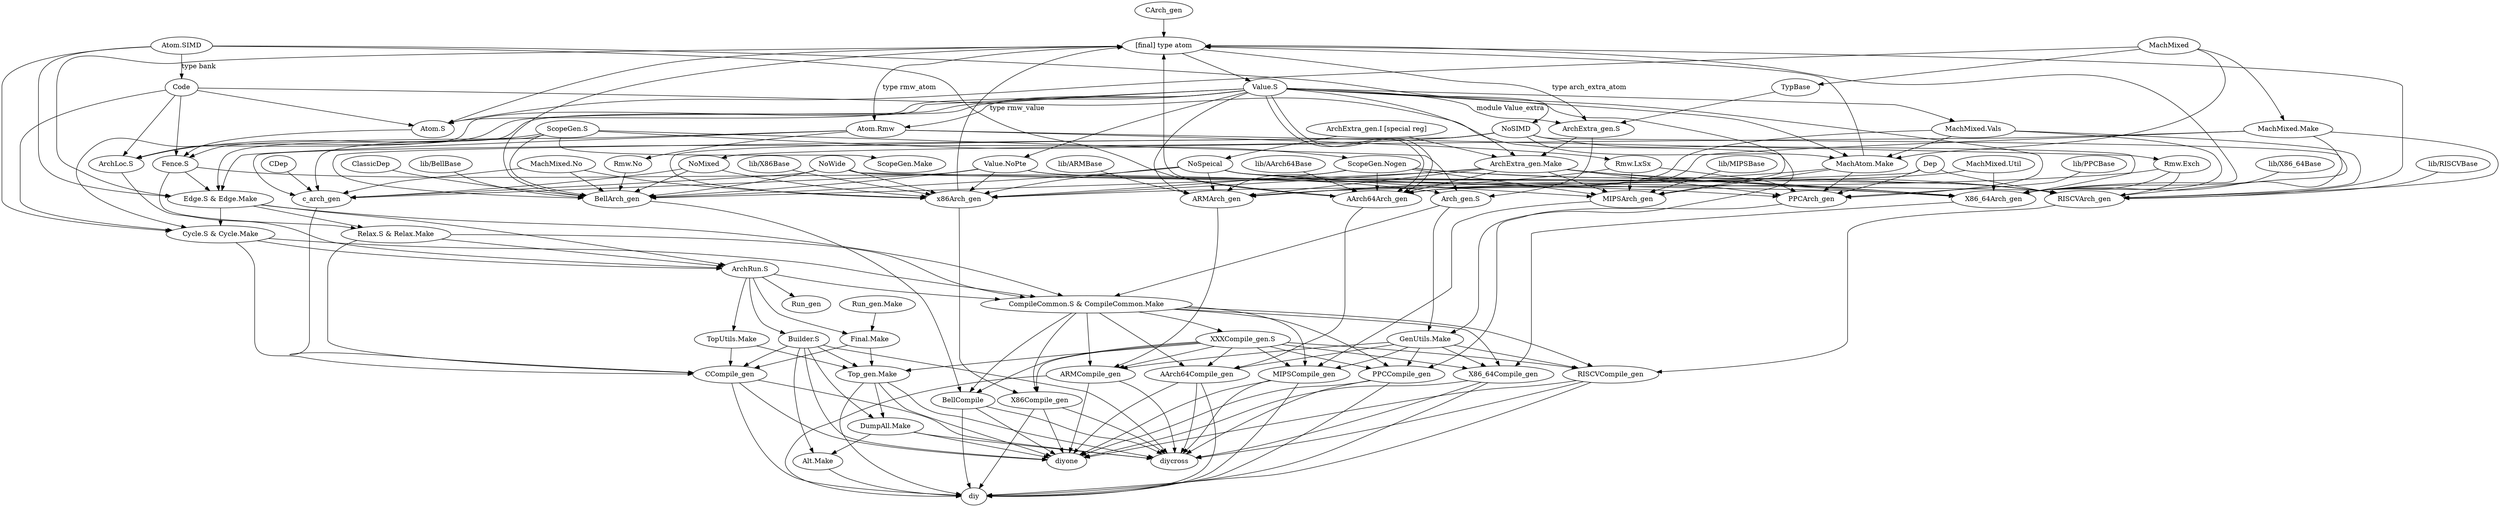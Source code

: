 digraph graphname {
  type_atom [label = "[final] type atom"]
  value [label = "Value.S"]
  no_pte [label = "Value.NoPte"]
  type_atom -> value
  value -> no_pte

  code [label = "Code"]
  simd [label = "Atom.SIMD"]
  simd -> code [label = "type bank" ]

  no_simd [label = "NoSIMD"]
  simd -> no_simd

  mach_mixed [label = "MachMixed"]
  atom [label = "Atom.S"]
  type_atom -> atom
  value -> atom
  mach_mixed -> atom
  code -> atom

  mach_mixed_make [label = "MachMixed.Make"]
  mach_mixed -> mach_mixed_make

  no_mixed [label = "NoMixed"]
  mach_mixed_make -> no_mixed

  vals [label = "MachMixed.Vals"]
  value -> vals

  mach_mixed_no [label = "MachMixed.No"]
  mach_mixed_util [label = "MachMixed.Util"]

  mach_atom [label = "MachAtom.Make"]
  no_simd -> mach_atom
  value -> mach_atom
  mach_mixed -> mach_atom
  vals -> mach_atom
  mach_atom -> type_atom

  rmw [label = "Atom.Rmw"]
  value -> rmw [label = "type rmw_value"]
  type_atom -> rmw [label = "type rmw_atom"]

  no_rmw [label = "Rmw.No"]
  rmw -> no_rmw

  lxsx [label = "Rmw.LxSx"]
  rmw -> lxsx

  exch [label = "Rmw.Exch"]
  rmw -> exch

  no_wide [label = "NoWide"]

  fence [label = "Fence.S"]
  atom -> fence
  code -> fence
  rmw -> fence

  typ_base [label = "TypBase"]
  mach_mixed -> typ_base

  edge_make [label = "Edge.S & Edge.Make"]
  type_atom -> edge_make
  value -> edge_make
  simd -> edge_make
  fence -> edge_make
  rmw -> edge_make

  cycle [label = "Cycle.S & Cycle.Make"]
  edge_make -> cycle
  simd -> cycle
  value -> cycle
  code -> cycle

  special [label = "ArchExtra_gen.I [special reg]"]
  arch_extra_gen [label = "ArchExtra_gen.S"]
  value -> arch_extra_gen [label = "module Value_extra"]
  type_atom -> arch_extra_gen [label = "type arch_extra_atom"]
  typ_base -> arch_extra_gen

  no_special [label = "NoSpeical"]
  special -> no_special

  arch_extra_gen_make [label = "ArchExtra_gen.Make"]
  special -> arch_extra_gen_make
  arch_extra_gen -> arch_extra_gen_make
  value -> arch_extra_gen_make

  scope_gen [label = "ScopeGen.S"]
  scope_gen_make [label = "ScopeGen.Make"]
  no_scope_gen [label = "ScopeGen.Nogen"]
  scope_gen -> scope_gen_make
  scope_gen -> no_scope_gen

  dep [label = "Dep"]
  c_dep [label = "CDep"]
  classic_dep [label = "ClassicDep"]

  arch_gen [label = "Arch_gen.S"]
  fence -> arch_gen
  scope_gen -> arch_gen
  arch_extra_gen -> arch_gen

  arch_loc [label = "ArchLoc.S"]
  value -> arch_loc
  scope_gen -> arch_loc
  code -> arch_loc

  relax [label = "Relax.S & Relax.Make"]
  fence -> relax
  edge_make -> relax

  arch_run [label = "ArchRun.S"]
  arch_loc -> arch_run
  edge_make -> arch_run
  cycle -> arch_run
  relax -> arch_run

  builder [label = "Builder.S"]
  arch_run -> builder

  gen_util [label = "GenUtils.Make"]
  arch_gen -> gen_util
  code -> gen_util

  compile_common [label = "CompileCommon.S & CompileCommon.Make"]
  arch_run -> compile_common
  edge_make -> compile_common
  relax -> compile_common
  cycle -> compile_common
  arch_gen -> compile_common

  xxx_compile_gen [label = "XXXCompile_gen.S"]
  compile_common -> xxx_compile_gen

  run_gen [label = "Run_gen.Make"]
  arch_run -> Run_gen

  final [label = "Final.Make"]
  arch_run -> final
  run_gen -> final

  top_utils [label = "TopUtils.Make"]
  arch_run -> top_utils

  top_gen [label = "Top_gen.Make"]
  builder -> top_gen
  xxx_compile_gen -> top_gen
  final -> top_gen
  top_utils -> top_gen

  dump_all [label = "DumpAll.Make"]
  top_gen -> dump_all
  builder -> dump_all

  diyone [label = "diyone"]
  top_gen -> diyone
  builder -> diyone
  dump_all -> diyone

  alt [label = "Alt.Make"]
  builder -> alt
  dump_all -> alt

  diy [label = "diy"]
  top_gen -> diy
  alt -> diy

  diycross [label = "diycross"]
  top_gen -> diycross
  builder -> diycross
  dump_all -> diycross

  x86_base [label = "lib/X86Base"]

  x86_arch_gen [label = "x86Arch_gen"]
  x86_arch_gen -> type_atom
  x86_base -> x86_arch_gen
  no_scope_gen -> x86_arch_gen
  no_simd -> x86_arch_gen
  mach_mixed_no -> x86_arch_gen
  no_mixed -> x86_arch_gen
  no_wide -> x86_arch_gen
  exch -> x86_arch_gen
  no_special -> x86_arch_gen
  arch_extra_gen_make -> x86_arch_gen
  no_pte -> x86_arch_gen


  x86_compile_gen [label = "X86Compile_gen"]
  x86_arch_gen -> x86_compile_gen
  compile_common -> x86_compile_gen
  xxx_compile_gen -> x86_compile_gen
  x86_compile_gen -> diyone
  x86_compile_gen -> diy
  x86_compile_gen -> diycross

  x86_64_base [label = "lib/X86_64Base"]

  x86_64_arch_gen [label = "X86_64Arch_gen"]
  x86_64_arch_gen -> type_atom
  x86_64_base -> x86_64_arch_gen
  no_scope_gen -> x86_64_arch_gen
  mach_mixed_make -> x86_64_arch_gen
  no_simd -> x86_64_arch_gen
  mach_mixed_util -> x86_64_arch_gen
  vals -> x86_64_arch_gen
  no_wide -> x86_64_arch_gen
  exch -> x86_64_arch_gen
  arch_extra_gen_make -> x86_64_arch_gen
  no_pte -> x86_64_arch_gen

  x86_64_compile_gen [label = "X86_64Compile_gen"]
  x86_64_arch_gen -> x86_64_compile_gen
  compile_common -> x86_64_compile_gen
  xxx_compile_gen -> x86_64_compile_gen
  gen_util -> x86_64_compile_gen
  x86_64_compile_gen -> diyone
  x86_64_compile_gen -> diy
  x86_64_compile_gen -> diycross

  ppc_base [label = "lib/PPCBase"]

  ppc_arch_gen [label = "PPCArch_gen"]
  ppc_base -> ppc_arch_gen
  mach_atom -> ppc_arch_gen
  dep -> ppc_arch_gen
  lxsx -> ppc_arch_gen
  no_special -> ppc_arch_gen
  arch_extra_gen_make -> ppc_arch_gen
  value -> ppc_arch_gen

  ppc_compile_gen [label = "PPCCompile_gen"]
  ppc_arch_gen -> ppc_compile_gen
  compile_common -> ppc_compile_gen
  xxx_compile_gen -> ppc_compile_gen
  gen_util -> ppc_compile_gen
  ppc_compile_gen -> diyone
  ppc_compile_gen -> diy
  ppc_compile_gen -> diycross

  arm_base [label = "lib/ARMBase"]

  arm_arch_gen [label = "ARMArch_gen"]
  arm_base -> arm_arch_gen
  no_scope_gen -> arm_arch_gen
  mach_atom -> arm_arch_gen
  dep -> arm_arch_gen
  lxsx -> arm_arch_gen
  no_special -> arm_arch_gen
  arch_extra_gen_make -> arm_arch_gen
  value -> arm_arch_gen

  arm_compile_gen [label = "ARMCompile_gen"]
  arm_arch_gen -> arm_compile_gen
  xxx_compile_gen -> arm_compile_gen
  compile_common -> arm_compile_gen
  gen_util -> arm_compile_gen
  arm_compile_gen -> diyone
  arm_compile_gen -> diy
  arm_compile_gen -> diycross

  aarch64_base [label = "lib/AArch64Base"]

  aarch64_arch_gen [label = "AArch64Arch_gen"]
  aarch64_arch_gen -> type_atom
  arch_extra_gen_make -> aarch64_arch_gen
  aarch64_base -> aarch64_arch_gen
  no_scope_gen -> aarch64_arch_gen
  mach_mixed_util -> aarch64_arch_gen
  vals -> aarch64_arch_gen
  value -> aarch64_arch_gen
  simd -> aarch64_arch_gen
  mach_mixed_make -> aarch64_arch_gen
  value -> aarch64_arch_gen

  aarch64_compile_gen [label = "AArch64Compile_gen"]
  compile_common -> aarch64_compile_gen
  xxx_compile_gen -> aarch64_compile_gen
  gen_util -> aarch64_compile_gen
  aarch64_arch_gen -> aarch64_compile_gen
  aarch64_compile_gen -> diyone
  aarch64_compile_gen -> diy
  aarch64_compile_gen -> diycross

  mips_base [label = "lib/MIPSBase"]

  mips_arch_gen [label = "MIPSArch_gen"]
  mips_base -> mips_arch_gen
  mach_atom -> mips_arch_gen
  lxsx -> mips_arch_gen
  no_special -> mips_arch_gen
  no_scope_gen -> mips_arch_gen
  arch_extra_gen_make -> mips_arch_gen
  value -> mips_arch_gen

  mips_compile_gen [label = "MIPSCompile_gen"]
  compile_common -> mips_compile_gen
  xxx_compile_gen -> mips_compile_gen
  mips_arch_gen -> mips_compile_gen
  gen_util -> mips_compile_gen
  mips_compile_gen -> diyone
  mips_compile_gen -> diy
  mips_compile_gen -> diycross

  riscv_base [label = "lib/RISCVBase"]

  riscv_arch_gen [label = "RISCVArch_gen"]
  riscv_arch_gen -> type_atom
  riscv_base -> riscv_arch_gen
  no_scope_gen -> riscv_arch_gen
  mach_mixed_make -> riscv_arch_gen
  no_simd -> riscv_arch_gen
  vals -> riscv_arch_gen
  dep -> riscv_arch_gen
  exch -> riscv_arch_gen
  no_wide -> riscv_arch_gen
  no_special -> riscv_arch_gen
  arch_extra_gen_make -> riscv_arch_gen
  no_pte -> riscv_arch_gen

  riscv_compile_gen [label = "RISCVCompile_gen"]
  compile_common -> riscv_compile_gen
  xxx_compile_gen -> riscv_compile_gen
  riscv_arch_gen -> riscv_compile_gen
  gen_util -> riscv_compile_gen
  riscv_compile_gen -> diyone
  riscv_compile_gen -> diy
  riscv_compile_gen -> diycross

  bell_base [label = "lib/BellBase"]

  bell_arch_gen [label = "BellArch_gen"]
  bell_arch_gen -> type_atom
  bell_base -> bell_arch_gen
  scope_gen -> bell_arch_gen
  no_simd -> bell_arch_gen
  mach_mixed_no -> bell_arch_gen
  no_mixed -> bell_arch_gen
  classic_dep -> bell_arch_gen
  no_rmw -> bell_arch_gen
  no_special -> bell_arch_gen
  no_wide -> bell_arch_gen
  arch_extra_gen_make -> bell_arch_gen
  no_pte -> bell_arch_gen

  bell_compile [label = "BellCompile"]
  bell_arch_gen -> bell_compile
  xxx_compile_gen -> bell_compile
  compile_common -> bell_compile
  bell_compile -> diyone
  bell_compile -> diy
  bell_compile -> diycross

  C_arch_gen [label = "CArch_gen"]
  C_arch_gen -> type_atom
  scope_gen -> c_arch_gen
  no_simd -> c_arch_gen
  mach_mixed_no -> c_arch_gen
  no_mixed -> c_arch_gen
  no_wide -> c_arch_gen
  c_dep -> c_arch_gen
  no_pte -> c_arch_gen

  c_compile_gen [label = "CCompile_gen"]
  c_arch_gen -> c_compile_gen
  builder -> c_compile_gen
  relax -> c_compile_gen
  cycle -> c_compile_gen
  top_utils -> c_compile_gen
  final -> c_compile_gen
  c_compile_gen -> diyone
  c_compile_gen -> diy
  c_compile_gen -> diycross
}
